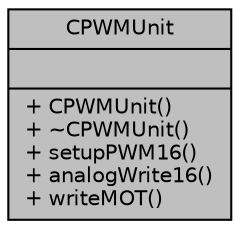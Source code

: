 digraph "CPWMUnit"
{
 // INTERACTIVE_SVG=YES
 // LATEX_PDF_SIZE
  bgcolor="transparent";
  edge [fontname="Helvetica",fontsize="10",labelfontname="Helvetica",labelfontsize="10"];
  node [fontname="Helvetica",fontsize="10",shape=record];
  Node1 [label="{CPWMUnit\n||+ CPWMUnit()\l+ ~CPWMUnit()\l+ setupPWM16()\l+ analogWrite16()\l+ writeMOT()\l}",height=0.2,width=0.4,color="black", fillcolor="grey75", style="filled", fontcolor="black",tooltip=" "];
}
